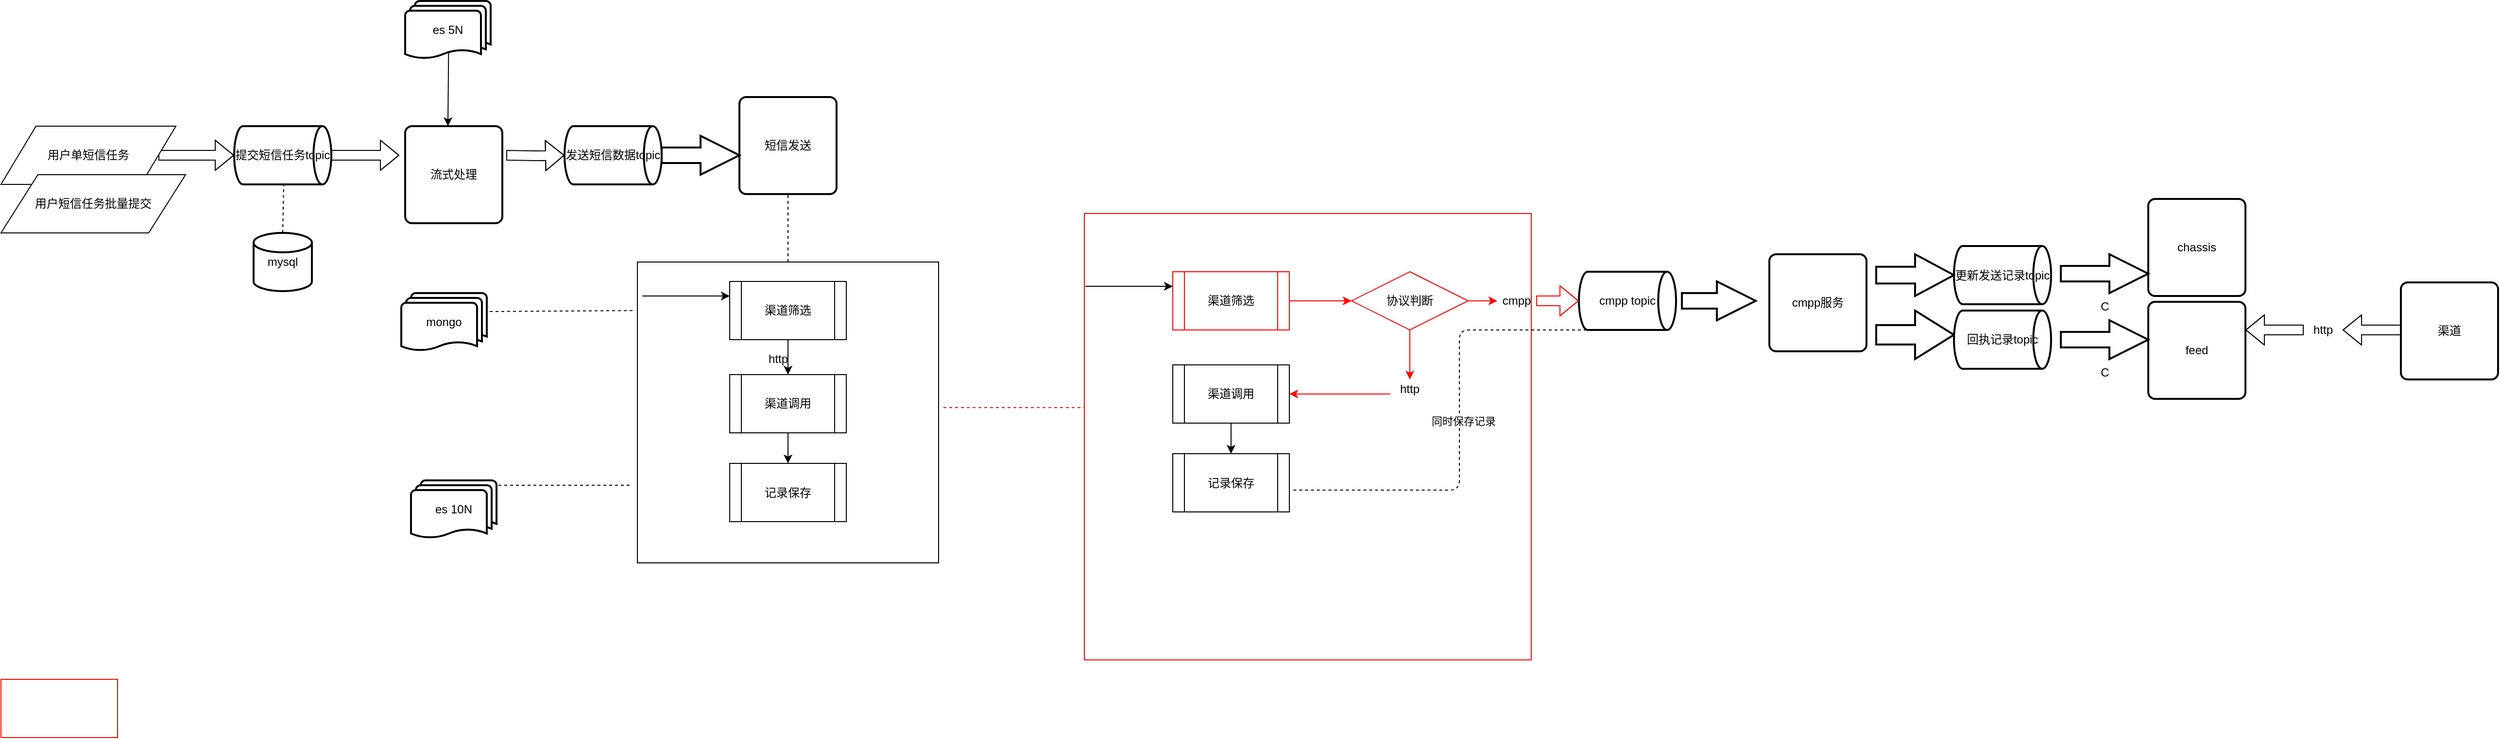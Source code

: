 <mxfile version="13.1.1" type="github">
  <diagram id="C5RBs43oDa-KdzZeNtuy" name="Page-1">
    <mxGraphModel dx="2012" dy="594" grid="1" gridSize="10" guides="1" tooltips="1" connect="1" arrows="1" fold="1" page="1" pageScale="1" pageWidth="827" pageHeight="1169" math="0" shadow="0">
      <root>
        <mxCell id="WIyWlLk6GJQsqaUBKTNV-0" />
        <mxCell id="WIyWlLk6GJQsqaUBKTNV-1" parent="WIyWlLk6GJQsqaUBKTNV-0" />
        <mxCell id="lUR4yZglo8CspkgjD0Uk-5" value="" style="edgeStyle=orthogonalEdgeStyle;shape=flexArrow;rounded=0;orthogonalLoop=1;jettySize=auto;html=1;entryX=0;entryY=0.5;entryDx=0;entryDy=0;entryPerimeter=0;" edge="1" parent="WIyWlLk6GJQsqaUBKTNV-1" target="lUR4yZglo8CspkgjD0Uk-69">
          <mxGeometry relative="1" as="geometry">
            <mxPoint x="340" y="250" as="sourcePoint" />
            <mxPoint x="414" y="250" as="targetPoint" />
          </mxGeometry>
        </mxCell>
        <mxCell id="lUR4yZglo8CspkgjD0Uk-3" value="" style="edgeStyle=orthogonalEdgeStyle;shape=flexArrow;rounded=0;orthogonalLoop=1;jettySize=auto;html=1;" edge="1" parent="WIyWlLk6GJQsqaUBKTNV-1" source="lUR4yZglo8CspkgjD0Uk-2">
          <mxGeometry relative="1" as="geometry">
            <mxPoint x="60" y="250" as="targetPoint" />
          </mxGeometry>
        </mxCell>
        <mxCell id="lUR4yZglo8CspkgjD0Uk-2" value="用户单短信任务" style="shape=parallelogram;perimeter=parallelogramPerimeter;whiteSpace=wrap;html=1;" vertex="1" parent="WIyWlLk6GJQsqaUBKTNV-1">
          <mxGeometry x="-180" y="220" width="180" height="60" as="geometry" />
        </mxCell>
        <mxCell id="lUR4yZglo8CspkgjD0Uk-6" value="" style="edgeStyle=orthogonalEdgeStyle;shape=flexArrow;rounded=0;orthogonalLoop=1;jettySize=auto;html=1;exitX=1;exitY=0.5;exitDx=0;exitDy=0;exitPerimeter=0;" edge="1" parent="WIyWlLk6GJQsqaUBKTNV-1" source="lUR4yZglo8CspkgjD0Uk-70">
          <mxGeometry relative="1" as="geometry">
            <mxPoint x="170" y="250" as="sourcePoint" />
            <mxPoint x="230" y="250" as="targetPoint" />
          </mxGeometry>
        </mxCell>
        <mxCell id="lUR4yZglo8CspkgjD0Uk-7" value="用户短信任务批量提交" style="shape=parallelogram;perimeter=parallelogramPerimeter;whiteSpace=wrap;html=1;" vertex="1" parent="WIyWlLk6GJQsqaUBKTNV-1">
          <mxGeometry x="-180" y="270" width="190" height="60" as="geometry" />
        </mxCell>
        <mxCell id="lUR4yZglo8CspkgjD0Uk-11" value="" style="whiteSpace=wrap;html=1;aspect=fixed;" vertex="1" parent="WIyWlLk6GJQsqaUBKTNV-1">
          <mxGeometry x="475" y="360" width="310" height="310" as="geometry" />
        </mxCell>
        <mxCell id="lUR4yZglo8CspkgjD0Uk-12" value="" style="endArrow=none;dashed=1;html=1;entryX=0.5;entryY=1;entryDx=0;entryDy=0;" edge="1" parent="WIyWlLk6GJQsqaUBKTNV-1" source="lUR4yZglo8CspkgjD0Uk-11" target="lUR4yZglo8CspkgjD0Uk-73">
          <mxGeometry width="50" height="50" relative="1" as="geometry">
            <mxPoint x="390" y="410" as="sourcePoint" />
            <mxPoint x="600" y="280" as="targetPoint" />
          </mxGeometry>
        </mxCell>
        <mxCell id="lUR4yZglo8CspkgjD0Uk-17" value="渠道调用" style="shape=process;whiteSpace=wrap;html=1;backgroundOutline=1;" vertex="1" parent="WIyWlLk6GJQsqaUBKTNV-1">
          <mxGeometry x="570" y="476" width="120" height="60" as="geometry" />
        </mxCell>
        <mxCell id="lUR4yZglo8CspkgjD0Uk-18" value="记录保存" style="shape=process;whiteSpace=wrap;html=1;backgroundOutline=1;" vertex="1" parent="WIyWlLk6GJQsqaUBKTNV-1">
          <mxGeometry x="570" y="567.5" width="120" height="60" as="geometry" />
        </mxCell>
        <mxCell id="lUR4yZglo8CspkgjD0Uk-19" value="渠道筛选" style="shape=process;whiteSpace=wrap;html=1;backgroundOutline=1;" vertex="1" parent="WIyWlLk6GJQsqaUBKTNV-1">
          <mxGeometry x="570" y="380" width="120" height="60" as="geometry" />
        </mxCell>
        <mxCell id="lUR4yZglo8CspkgjD0Uk-20" value="" style="endArrow=none;dashed=1;html=1;" edge="1" parent="WIyWlLk6GJQsqaUBKTNV-1">
          <mxGeometry width="50" height="50" relative="1" as="geometry">
            <mxPoint x="332" y="590" as="sourcePoint" />
            <mxPoint x="470" y="590" as="targetPoint" />
          </mxGeometry>
        </mxCell>
        <mxCell id="lUR4yZglo8CspkgjD0Uk-22" value="" style="endArrow=none;dashed=1;html=1;exitX=1.034;exitY=0.317;exitDx=0;exitDy=0;exitPerimeter=0;" edge="1" parent="WIyWlLk6GJQsqaUBKTNV-1" source="lUR4yZglo8CspkgjD0Uk-66">
          <mxGeometry width="50" height="50" relative="1" as="geometry">
            <mxPoint x="330" y="410" as="sourcePoint" />
            <mxPoint x="472" y="410" as="targetPoint" />
          </mxGeometry>
        </mxCell>
        <mxCell id="lUR4yZglo8CspkgjD0Uk-36" value="" style="endArrow=none;dashed=1;html=1;entryX=1;entryY=0.613;entryDx=0;entryDy=0;exitX=0.5;exitY=0;exitDx=0;exitDy=0;entryPerimeter=0;" edge="1" parent="WIyWlLk6GJQsqaUBKTNV-1">
          <mxGeometry width="50" height="50" relative="1" as="geometry">
            <mxPoint x="110" y="330" as="sourcePoint" />
            <mxPoint x="110.96" y="280" as="targetPoint" />
          </mxGeometry>
        </mxCell>
        <mxCell id="lUR4yZglo8CspkgjD0Uk-37" value="" style="endArrow=classic;html=1;entryX=0.5;entryY=0;entryDx=0;entryDy=0;exitX=0.508;exitY=0.888;exitDx=0;exitDy=0;exitPerimeter=0;" edge="1" parent="WIyWlLk6GJQsqaUBKTNV-1">
          <mxGeometry width="50" height="50" relative="1" as="geometry">
            <mxPoint x="280.96" y="111.04" as="sourcePoint" />
            <mxPoint x="280" y="220" as="targetPoint" />
          </mxGeometry>
        </mxCell>
        <mxCell id="lUR4yZglo8CspkgjD0Uk-38" value="" style="endArrow=classic;html=1;exitX=0.5;exitY=1;exitDx=0;exitDy=0;entryX=0.5;entryY=0;entryDx=0;entryDy=0;" edge="1" parent="WIyWlLk6GJQsqaUBKTNV-1" source="lUR4yZglo8CspkgjD0Uk-19" target="lUR4yZglo8CspkgjD0Uk-17">
          <mxGeometry width="50" height="50" relative="1" as="geometry">
            <mxPoint x="420" y="520" as="sourcePoint" />
            <mxPoint x="470" y="470" as="targetPoint" />
          </mxGeometry>
        </mxCell>
        <mxCell id="lUR4yZglo8CspkgjD0Uk-39" value="" style="endArrow=classic;html=1;exitX=0.5;exitY=1;exitDx=0;exitDy=0;entryX=0.5;entryY=0;entryDx=0;entryDy=0;" edge="1" parent="WIyWlLk6GJQsqaUBKTNV-1" source="lUR4yZglo8CspkgjD0Uk-17" target="lUR4yZglo8CspkgjD0Uk-18">
          <mxGeometry width="50" height="50" relative="1" as="geometry">
            <mxPoint x="640" y="450" as="sourcePoint" />
            <mxPoint x="640" y="480" as="targetPoint" />
          </mxGeometry>
        </mxCell>
        <mxCell id="lUR4yZglo8CspkgjD0Uk-40" value="" style="endArrow=classic;html=1;entryX=0;entryY=0.25;entryDx=0;entryDy=0;" edge="1" parent="WIyWlLk6GJQsqaUBKTNV-1" target="lUR4yZglo8CspkgjD0Uk-19">
          <mxGeometry width="50" height="50" relative="1" as="geometry">
            <mxPoint x="480" y="395" as="sourcePoint" />
            <mxPoint x="470" y="470" as="targetPoint" />
          </mxGeometry>
        </mxCell>
        <mxCell id="lUR4yZglo8CspkgjD0Uk-43" value="http" style="text;html=1;strokeColor=none;fillColor=none;align=center;verticalAlign=middle;whiteSpace=wrap;rounded=0;" vertex="1" parent="WIyWlLk6GJQsqaUBKTNV-1">
          <mxGeometry x="600" y="450" width="40" height="20" as="geometry" />
        </mxCell>
        <mxCell id="lUR4yZglo8CspkgjD0Uk-46" value="" style="endArrow=none;dashed=1;html=1;strokeColor=#FF0000;" edge="1" parent="WIyWlLk6GJQsqaUBKTNV-1">
          <mxGeometry width="50" height="50" relative="1" as="geometry">
            <mxPoint x="790" y="510" as="sourcePoint" />
            <mxPoint x="940" y="510" as="targetPoint" />
          </mxGeometry>
        </mxCell>
        <mxCell id="lUR4yZglo8CspkgjD0Uk-47" value="" style="whiteSpace=wrap;html=1;aspect=fixed;strokeColor=#FF0000;" vertex="1" parent="WIyWlLk6GJQsqaUBKTNV-1">
          <mxGeometry x="935" y="310" width="460" height="460" as="geometry" />
        </mxCell>
        <mxCell id="lUR4yZglo8CspkgjD0Uk-48" value="渠道调用" style="shape=process;whiteSpace=wrap;html=1;backgroundOutline=1;strokeColor=#000000;" vertex="1" parent="WIyWlLk6GJQsqaUBKTNV-1">
          <mxGeometry x="1026" y="466" width="120" height="60" as="geometry" />
        </mxCell>
        <mxCell id="lUR4yZglo8CspkgjD0Uk-49" value="记录保存" style="shape=process;whiteSpace=wrap;html=1;backgroundOutline=1;strokeColor=#000000;" vertex="1" parent="WIyWlLk6GJQsqaUBKTNV-1">
          <mxGeometry x="1026" y="557.5" width="120" height="60" as="geometry" />
        </mxCell>
        <mxCell id="lUR4yZglo8CspkgjD0Uk-50" value="渠道筛选" style="shape=process;whiteSpace=wrap;html=1;backgroundOutline=1;strokeColor=#FF0000;" vertex="1" parent="WIyWlLk6GJQsqaUBKTNV-1">
          <mxGeometry x="1026" y="370" width="120" height="60" as="geometry" />
        </mxCell>
        <mxCell id="lUR4yZglo8CspkgjD0Uk-52" value="" style="endArrow=classic;html=1;exitX=0.5;exitY=1;exitDx=0;exitDy=0;entryX=0.5;entryY=0;entryDx=0;entryDy=0;strokeColor=#000000;" edge="1" source="lUR4yZglo8CspkgjD0Uk-48" target="lUR4yZglo8CspkgjD0Uk-49" parent="WIyWlLk6GJQsqaUBKTNV-1">
          <mxGeometry width="50" height="50" relative="1" as="geometry">
            <mxPoint x="1096" y="440" as="sourcePoint" />
            <mxPoint x="1096" y="470" as="targetPoint" />
          </mxGeometry>
        </mxCell>
        <mxCell id="lUR4yZglo8CspkgjD0Uk-53" value="" style="endArrow=classic;html=1;entryX=0;entryY=0.25;entryDx=0;entryDy=0;strokeColor=#000000;" edge="1" target="lUR4yZglo8CspkgjD0Uk-50" parent="WIyWlLk6GJQsqaUBKTNV-1">
          <mxGeometry width="50" height="50" relative="1" as="geometry">
            <mxPoint x="936" y="385" as="sourcePoint" />
            <mxPoint x="926" y="460" as="targetPoint" />
          </mxGeometry>
        </mxCell>
        <mxCell id="lUR4yZglo8CspkgjD0Uk-55" value="协议判断" style="rhombus;whiteSpace=wrap;html=1;strokeColor=#FF0000;fillColor=#FFFFFF;" vertex="1" parent="WIyWlLk6GJQsqaUBKTNV-1">
          <mxGeometry x="1210" y="370" width="120" height="60" as="geometry" />
        </mxCell>
        <mxCell id="lUR4yZglo8CspkgjD0Uk-58" value="" style="endArrow=classic;html=1;strokeColor=#FF0000;exitX=1;exitY=0.5;exitDx=0;exitDy=0;entryX=0;entryY=0.5;entryDx=0;entryDy=0;" edge="1" parent="WIyWlLk6GJQsqaUBKTNV-1" source="lUR4yZglo8CspkgjD0Uk-50" target="lUR4yZglo8CspkgjD0Uk-55">
          <mxGeometry width="50" height="50" relative="1" as="geometry">
            <mxPoint x="930" y="610" as="sourcePoint" />
            <mxPoint x="980" y="560" as="targetPoint" />
          </mxGeometry>
        </mxCell>
        <mxCell id="lUR4yZglo8CspkgjD0Uk-65" value="es 10N" style="strokeWidth=2;html=1;shape=mxgraph.flowchart.multi-document;whiteSpace=wrap;fillColor=#FFFFFF;" vertex="1" parent="WIyWlLk6GJQsqaUBKTNV-1">
          <mxGeometry x="242" y="585" width="88" height="60" as="geometry" />
        </mxCell>
        <mxCell id="lUR4yZglo8CspkgjD0Uk-66" value="mongo" style="strokeWidth=2;html=1;shape=mxgraph.flowchart.multi-document;whiteSpace=wrap;fillColor=#FFFFFF;" vertex="1" parent="WIyWlLk6GJQsqaUBKTNV-1">
          <mxGeometry x="232" y="392" width="88" height="60" as="geometry" />
        </mxCell>
        <mxCell id="lUR4yZglo8CspkgjD0Uk-67" value="mysql" style="strokeWidth=2;html=1;shape=mxgraph.flowchart.database;whiteSpace=wrap;fillColor=#FFFFFF;" vertex="1" parent="WIyWlLk6GJQsqaUBKTNV-1">
          <mxGeometry x="80" y="330" width="60" height="60" as="geometry" />
        </mxCell>
        <mxCell id="lUR4yZglo8CspkgjD0Uk-68" value="es 5N" style="strokeWidth=2;html=1;shape=mxgraph.flowchart.multi-document;whiteSpace=wrap;fillColor=#FFFFFF;" vertex="1" parent="WIyWlLk6GJQsqaUBKTNV-1">
          <mxGeometry x="236" y="91" width="88" height="60" as="geometry" />
        </mxCell>
        <mxCell id="lUR4yZglo8CspkgjD0Uk-69" value="发送短信数据topic" style="strokeWidth=2;html=1;shape=mxgraph.flowchart.direct_data;whiteSpace=wrap;fillColor=#FFFFFF;" vertex="1" parent="WIyWlLk6GJQsqaUBKTNV-1">
          <mxGeometry x="400" y="220" width="100" height="60" as="geometry" />
        </mxCell>
        <mxCell id="lUR4yZglo8CspkgjD0Uk-70" value="提交短信任务topic" style="strokeWidth=2;html=1;shape=mxgraph.flowchart.direct_data;whiteSpace=wrap;fillColor=#FFFFFF;" vertex="1" parent="WIyWlLk6GJQsqaUBKTNV-1">
          <mxGeometry x="60" y="220" width="100" height="60" as="geometry" />
        </mxCell>
        <mxCell id="lUR4yZglo8CspkgjD0Uk-73" value="短信发送" style="rounded=1;whiteSpace=wrap;html=1;absoluteArcSize=1;arcSize=14;strokeWidth=2;fillColor=#FFFFFF;" vertex="1" parent="WIyWlLk6GJQsqaUBKTNV-1">
          <mxGeometry x="580" y="190" width="100" height="100" as="geometry" />
        </mxCell>
        <mxCell id="lUR4yZglo8CspkgjD0Uk-74" value="" style="verticalLabelPosition=bottom;verticalAlign=top;html=1;strokeWidth=2;shape=mxgraph.arrows2.arrow;dy=0.6;dx=40;notch=0;fillColor=#FFFFFF;" vertex="1" parent="WIyWlLk6GJQsqaUBKTNV-1">
          <mxGeometry x="500" y="230" width="80" height="40" as="geometry" />
        </mxCell>
        <mxCell id="lUR4yZglo8CspkgjD0Uk-75" value="&lt;span&gt;流式处理&lt;/span&gt;" style="rounded=1;whiteSpace=wrap;html=1;absoluteArcSize=1;arcSize=14;strokeWidth=2;fillColor=#FFFFFF;" vertex="1" parent="WIyWlLk6GJQsqaUBKTNV-1">
          <mxGeometry x="236" y="220" width="100" height="100" as="geometry" />
        </mxCell>
        <mxCell id="lUR4yZglo8CspkgjD0Uk-77" value="cmpp topic" style="strokeWidth=2;html=1;shape=mxgraph.flowchart.direct_data;whiteSpace=wrap;fillColor=#FFFFFF;" vertex="1" parent="WIyWlLk6GJQsqaUBKTNV-1">
          <mxGeometry x="1444" y="370" width="100" height="60" as="geometry" />
        </mxCell>
        <mxCell id="lUR4yZglo8CspkgjD0Uk-81" value="" style="edgeStyle=elbowEdgeStyle;shape=flexArrow;rounded=0;orthogonalLoop=1;jettySize=auto;elbow=vertical;html=1;strokeColor=#FF0000;" edge="1" parent="WIyWlLk6GJQsqaUBKTNV-1" source="lUR4yZglo8CspkgjD0Uk-79" target="lUR4yZglo8CspkgjD0Uk-77">
          <mxGeometry relative="1" as="geometry" />
        </mxCell>
        <mxCell id="lUR4yZglo8CspkgjD0Uk-79" value="cmpp" style="text;html=1;strokeColor=none;fillColor=none;align=center;verticalAlign=middle;whiteSpace=wrap;rounded=0;" vertex="1" parent="WIyWlLk6GJQsqaUBKTNV-1">
          <mxGeometry x="1360" y="390" width="40" height="20" as="geometry" />
        </mxCell>
        <mxCell id="lUR4yZglo8CspkgjD0Uk-80" value="" style="endArrow=classic;html=1;strokeColor=#FF0000;exitX=1;exitY=0.5;exitDx=0;exitDy=0;entryX=0;entryY=0.5;entryDx=0;entryDy=0;entryPerimeter=0;" edge="1" parent="WIyWlLk6GJQsqaUBKTNV-1" source="lUR4yZglo8CspkgjD0Uk-55" target="lUR4yZglo8CspkgjD0Uk-79">
          <mxGeometry width="50" height="50" relative="1" as="geometry">
            <mxPoint x="1330" y="400" as="sourcePoint" />
            <mxPoint x="1400" y="400" as="targetPoint" />
            <Array as="points" />
          </mxGeometry>
        </mxCell>
        <mxCell id="lUR4yZglo8CspkgjD0Uk-82" value="http" style="text;html=1;strokeColor=none;fillColor=none;align=center;verticalAlign=middle;whiteSpace=wrap;rounded=0;" vertex="1" parent="WIyWlLk6GJQsqaUBKTNV-1">
          <mxGeometry x="1250" y="481" width="40" height="20" as="geometry" />
        </mxCell>
        <mxCell id="lUR4yZglo8CspkgjD0Uk-89" value="" style="endArrow=classic;html=1;strokeColor=#FF0000;exitX=0.5;exitY=1;exitDx=0;exitDy=0;entryX=0.5;entryY=0;entryDx=0;entryDy=0;" edge="1" parent="WIyWlLk6GJQsqaUBKTNV-1" source="lUR4yZglo8CspkgjD0Uk-55" target="lUR4yZglo8CspkgjD0Uk-82">
          <mxGeometry width="50" height="50" relative="1" as="geometry">
            <mxPoint x="1260" y="470" as="sourcePoint" />
            <mxPoint x="1310" y="420" as="targetPoint" />
          </mxGeometry>
        </mxCell>
        <mxCell id="lUR4yZglo8CspkgjD0Uk-90" value="" style="endArrow=classic;html=1;strokeColor=#FF0000;exitX=0;exitY=0.75;exitDx=0;exitDy=0;" edge="1" parent="WIyWlLk6GJQsqaUBKTNV-1" source="lUR4yZglo8CspkgjD0Uk-82" target="lUR4yZglo8CspkgjD0Uk-48">
          <mxGeometry width="50" height="50" relative="1" as="geometry">
            <mxPoint x="1190" y="530" as="sourcePoint" />
            <mxPoint x="1240" y="480" as="targetPoint" />
          </mxGeometry>
        </mxCell>
        <mxCell id="lUR4yZglo8CspkgjD0Uk-91" value="cmpp服务" style="rounded=1;whiteSpace=wrap;html=1;absoluteArcSize=1;arcSize=14;strokeWidth=2;fillColor=#FFFFFF;" vertex="1" parent="WIyWlLk6GJQsqaUBKTNV-1">
          <mxGeometry x="1640" y="352" width="100" height="100" as="geometry" />
        </mxCell>
        <mxCell id="lUR4yZglo8CspkgjD0Uk-92" value="" style="verticalLabelPosition=bottom;verticalAlign=top;html=1;strokeWidth=2;shape=mxgraph.arrows2.arrow;dy=0.6;dx=40;notch=0;fillColor=#FFFFFF;" vertex="1" parent="WIyWlLk6GJQsqaUBKTNV-1">
          <mxGeometry x="1550" y="380" width="76" height="40" as="geometry" />
        </mxCell>
        <mxCell id="lUR4yZglo8CspkgjD0Uk-93" value="更新发送记录topic" style="strokeWidth=2;html=1;shape=mxgraph.flowchart.direct_data;whiteSpace=wrap;fillColor=#FFFFFF;" vertex="1" parent="WIyWlLk6GJQsqaUBKTNV-1">
          <mxGeometry x="1830" y="343.5" width="100" height="60" as="geometry" />
        </mxCell>
        <mxCell id="lUR4yZglo8CspkgjD0Uk-94" value="" style="verticalLabelPosition=bottom;verticalAlign=top;html=1;strokeWidth=2;shape=mxgraph.arrows2.arrow;dy=0.6;dx=40;notch=0;fillColor=#FFFFFF;" vertex="1" parent="WIyWlLk6GJQsqaUBKTNV-1">
          <mxGeometry x="1750" y="352" width="80" height="43" as="geometry" />
        </mxCell>
        <mxCell id="lUR4yZglo8CspkgjD0Uk-95" value="" style="verticalLabelPosition=bottom;verticalAlign=top;html=1;strokeWidth=2;shape=mxgraph.arrows2.arrow;dy=0.6;dx=40;notch=0;fillColor=#FFFFFF;" vertex="1" parent="WIyWlLk6GJQsqaUBKTNV-1">
          <mxGeometry x="1750" y="410" width="80" height="50" as="geometry" />
        </mxCell>
        <mxCell id="lUR4yZglo8CspkgjD0Uk-96" value="回执记录topic" style="strokeWidth=2;html=1;shape=mxgraph.flowchart.direct_data;whiteSpace=wrap;fillColor=#FFFFFF;" vertex="1" parent="WIyWlLk6GJQsqaUBKTNV-1">
          <mxGeometry x="1830" y="410" width="100" height="60" as="geometry" />
        </mxCell>
        <mxCell id="lUR4yZglo8CspkgjD0Uk-97" value="feed" style="rounded=1;whiteSpace=wrap;html=1;absoluteArcSize=1;arcSize=14;strokeWidth=2;fillColor=#FFFFFF;" vertex="1" parent="WIyWlLk6GJQsqaUBKTNV-1">
          <mxGeometry x="2030" y="401" width="100" height="100" as="geometry" />
        </mxCell>
        <mxCell id="lUR4yZglo8CspkgjD0Uk-98" value="chassis" style="rounded=1;whiteSpace=wrap;html=1;absoluteArcSize=1;arcSize=14;strokeWidth=2;fillColor=#FFFFFF;" vertex="1" parent="WIyWlLk6GJQsqaUBKTNV-1">
          <mxGeometry x="2030" y="295" width="100" height="100" as="geometry" />
        </mxCell>
        <mxCell id="lUR4yZglo8CspkgjD0Uk-99" value="C" style="verticalLabelPosition=bottom;verticalAlign=top;html=1;strokeWidth=2;shape=mxgraph.arrows2.arrow;dy=0.6;dx=40;notch=0;fillColor=#FFFFFF;" vertex="1" parent="WIyWlLk6GJQsqaUBKTNV-1">
          <mxGeometry x="1940" y="420" width="90" height="40" as="geometry" />
        </mxCell>
        <mxCell id="lUR4yZglo8CspkgjD0Uk-108" value="C" style="verticalLabelPosition=bottom;verticalAlign=top;html=1;strokeWidth=2;shape=mxgraph.arrows2.arrow;dy=0.6;dx=40;notch=0;fillColor=#FFFFFF;" vertex="1" parent="WIyWlLk6GJQsqaUBKTNV-1">
          <mxGeometry x="1940" y="352" width="90" height="40" as="geometry" />
        </mxCell>
        <mxCell id="lUR4yZglo8CspkgjD0Uk-113" value="" style="edgeStyle=elbowEdgeStyle;shape=flexArrow;rounded=0;orthogonalLoop=1;jettySize=auto;elbow=vertical;html=1;strokeColor=#000000;" edge="1" parent="WIyWlLk6GJQsqaUBKTNV-1" source="lUR4yZglo8CspkgjD0Uk-112" target="lUR4yZglo8CspkgjD0Uk-97">
          <mxGeometry relative="1" as="geometry" />
        </mxCell>
        <mxCell id="lUR4yZglo8CspkgjD0Uk-112" value="http" style="text;html=1;strokeColor=none;fillColor=none;align=center;verticalAlign=middle;whiteSpace=wrap;rounded=0;" vertex="1" parent="WIyWlLk6GJQsqaUBKTNV-1">
          <mxGeometry x="2190" y="420" width="40" height="20" as="geometry" />
        </mxCell>
        <mxCell id="lUR4yZglo8CspkgjD0Uk-115" value="" style="edgeStyle=elbowEdgeStyle;shape=flexArrow;rounded=0;orthogonalLoop=1;jettySize=auto;elbow=vertical;html=1;strokeColor=#000000;" edge="1" parent="WIyWlLk6GJQsqaUBKTNV-1" source="lUR4yZglo8CspkgjD0Uk-114" target="lUR4yZglo8CspkgjD0Uk-112">
          <mxGeometry relative="1" as="geometry" />
        </mxCell>
        <mxCell id="lUR4yZglo8CspkgjD0Uk-114" value="渠道" style="rounded=1;whiteSpace=wrap;html=1;absoluteArcSize=1;arcSize=14;strokeWidth=2;fillColor=#FFFFFF;" vertex="1" parent="WIyWlLk6GJQsqaUBKTNV-1">
          <mxGeometry x="2290" y="381" width="100" height="100" as="geometry" />
        </mxCell>
        <mxCell id="lUR4yZglo8CspkgjD0Uk-116" value="" style="endArrow=none;dashed=1;html=1;strokeColor=#FFFFFF;entryX=0;entryY=1;entryDx=0;entryDy=0;exitX=1.017;exitY=0.4;exitDx=0;exitDy=0;exitPerimeter=0;" edge="1" parent="WIyWlLk6GJQsqaUBKTNV-1" source="lUR4yZglo8CspkgjD0Uk-67" target="lUR4yZglo8CspkgjD0Uk-75">
          <mxGeometry width="50" height="50" relative="1" as="geometry">
            <mxPoint x="230" y="410" as="sourcePoint" />
            <mxPoint x="280" y="360" as="targetPoint" />
          </mxGeometry>
        </mxCell>
        <mxCell id="lUR4yZglo8CspkgjD0Uk-117" value="" style="endArrow=none;dashed=1;html=1;strokeColor=#000000;exitX=0.5;exitY=1;exitDx=0;exitDy=0;exitPerimeter=0;entryX=1.017;entryY=0.625;entryDx=0;entryDy=0;entryPerimeter=0;edgeStyle=elbowEdgeStyle;" edge="1" parent="WIyWlLk6GJQsqaUBKTNV-1" source="lUR4yZglo8CspkgjD0Uk-77" target="lUR4yZglo8CspkgjD0Uk-49">
          <mxGeometry width="50" height="50" relative="1" as="geometry">
            <mxPoint x="1480" y="400" as="sourcePoint" />
            <mxPoint x="1530" y="350" as="targetPoint" />
          </mxGeometry>
        </mxCell>
        <mxCell id="lUR4yZglo8CspkgjD0Uk-118" value="同时保存记录" style="edgeLabel;html=1;align=center;verticalAlign=middle;resizable=0;points=[];" vertex="1" connectable="0" parent="lUR4yZglo8CspkgjD0Uk-117">
          <mxGeometry x="0.045" y="4" relative="1" as="geometry">
            <mxPoint as="offset" />
          </mxGeometry>
        </mxCell>
        <mxCell id="lUR4yZglo8CspkgjD0Uk-119" value="" style="whiteSpace=wrap;html=1;strokeColor=#FF0000;fillColor=#FFFFFF;" vertex="1" parent="WIyWlLk6GJQsqaUBKTNV-1">
          <mxGeometry x="-180" y="790" width="120" height="60" as="geometry" />
        </mxCell>
      </root>
    </mxGraphModel>
  </diagram>
</mxfile>
